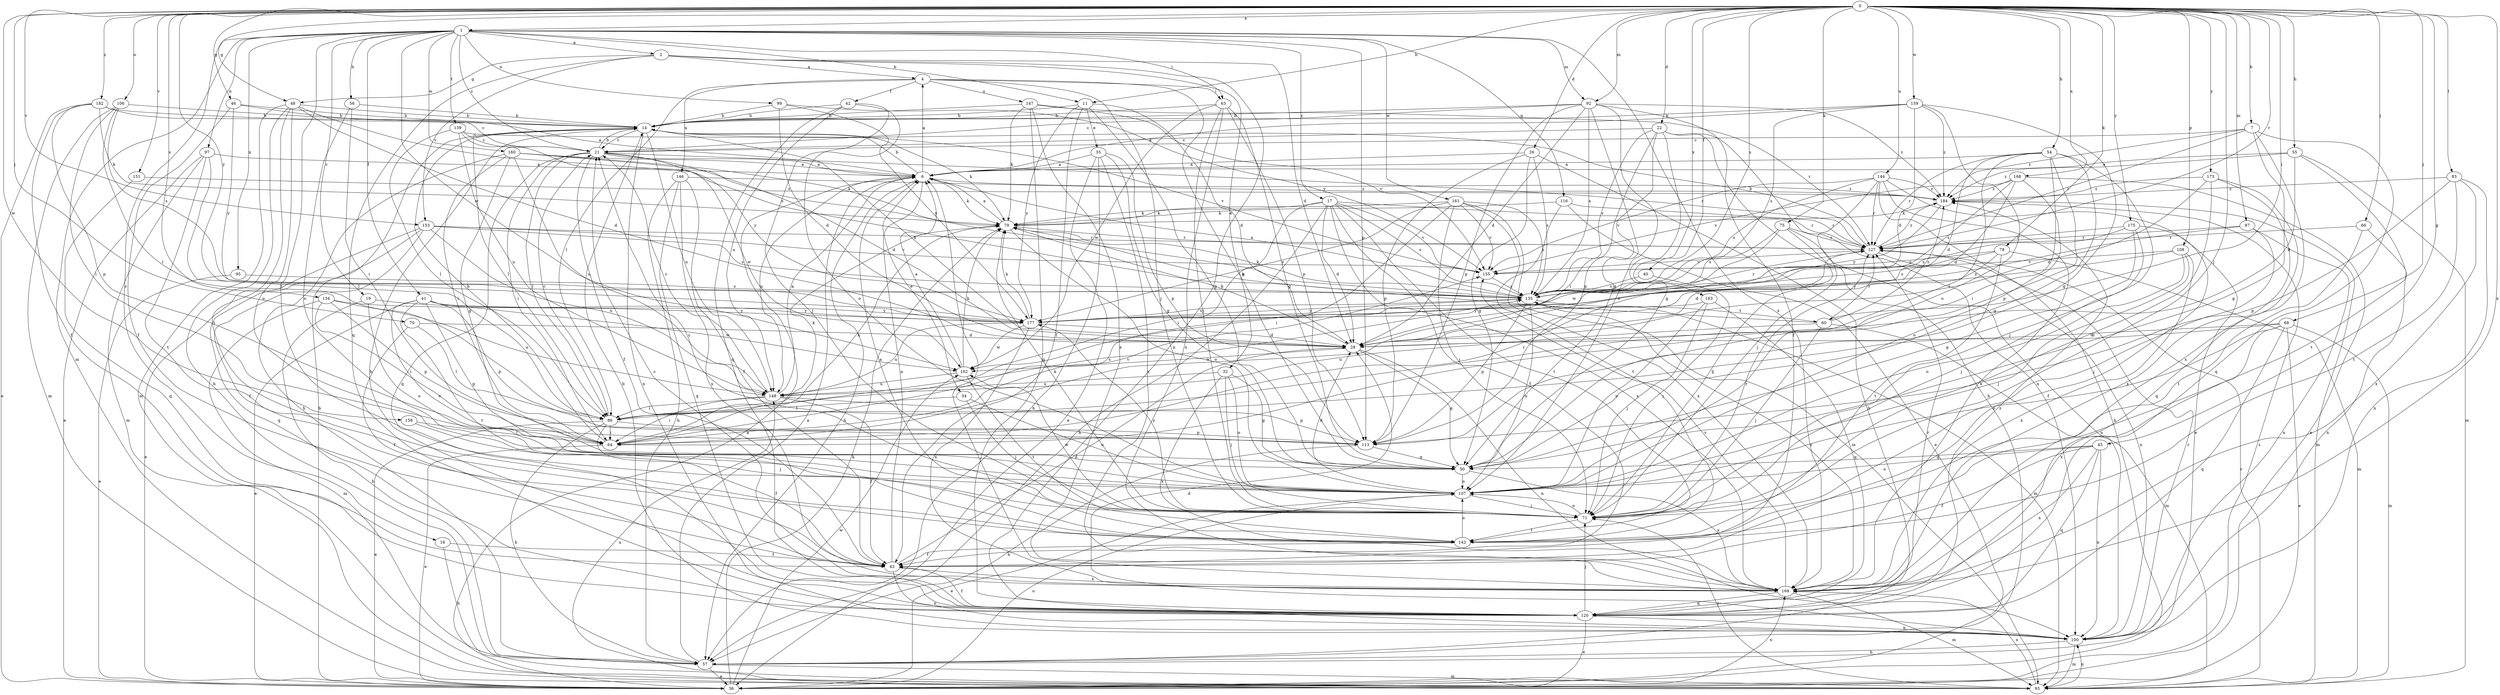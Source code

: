 strict digraph  {
0;
1;
2;
4;
6;
7;
11;
14;
16;
17;
19;
21;
22;
26;
28;
32;
34;
35;
36;
40;
41;
42;
43;
45;
46;
48;
50;
54;
55;
56;
57;
60;
63;
64;
66;
68;
70;
71;
75;
78;
79;
83;
86;
87;
92;
93;
95;
97;
99;
100;
106;
107;
108;
113;
116;
120;
127;
134;
135;
139;
142;
144;
146;
147;
148;
151;
153;
155;
158;
159;
160;
161;
162;
163;
168;
169;
173;
175;
177;
182;
184;
0 -> 1  [label=a];
0 -> 7  [label=b];
0 -> 11  [label=b];
0 -> 22  [label=d];
0 -> 26  [label=d];
0 -> 40  [label=f];
0 -> 45  [label=g];
0 -> 46  [label=g];
0 -> 48  [label=g];
0 -> 54  [label=h];
0 -> 55  [label=h];
0 -> 60  [label=i];
0 -> 66  [label=j];
0 -> 68  [label=j];
0 -> 70  [label=j];
0 -> 71  [label=j];
0 -> 75  [label=k];
0 -> 78  [label=k];
0 -> 83  [label=l];
0 -> 87  [label=m];
0 -> 92  [label=m];
0 -> 106  [label=o];
0 -> 108  [label=p];
0 -> 127  [label=r];
0 -> 134  [label=s];
0 -> 135  [label=s];
0 -> 144  [label=u];
0 -> 151  [label=v];
0 -> 153  [label=v];
0 -> 158  [label=w];
0 -> 159  [label=w];
0 -> 163  [label=x];
0 -> 168  [label=x];
0 -> 169  [label=x];
0 -> 173  [label=y];
0 -> 175  [label=y];
0 -> 177  [label=y];
0 -> 182  [label=z];
1 -> 2  [label=a];
1 -> 11  [label=b];
1 -> 16  [label=c];
1 -> 17  [label=c];
1 -> 19  [label=c];
1 -> 21  [label=c];
1 -> 41  [label=f];
1 -> 56  [label=h];
1 -> 63  [label=i];
1 -> 92  [label=m];
1 -> 93  [label=m];
1 -> 95  [label=n];
1 -> 97  [label=n];
1 -> 99  [label=n];
1 -> 113  [label=p];
1 -> 116  [label=q];
1 -> 139  [label=t];
1 -> 142  [label=t];
1 -> 160  [label=w];
1 -> 161  [label=w];
1 -> 162  [label=w];
1 -> 169  [label=x];
2 -> 4  [label=a];
2 -> 28  [label=d];
2 -> 32  [label=e];
2 -> 48  [label=g];
2 -> 100  [label=n];
2 -> 120  [label=q];
2 -> 153  [label=v];
4 -> 42  [label=f];
4 -> 50  [label=g];
4 -> 63  [label=i];
4 -> 71  [label=j];
4 -> 86  [label=l];
4 -> 146  [label=u];
4 -> 147  [label=u];
6 -> 4  [label=a];
6 -> 14  [label=b];
6 -> 34  [label=e];
6 -> 57  [label=h];
6 -> 79  [label=k];
6 -> 148  [label=u];
6 -> 184  [label=z];
7 -> 21  [label=c];
7 -> 50  [label=g];
7 -> 120  [label=q];
7 -> 127  [label=r];
7 -> 169  [label=x];
7 -> 184  [label=z];
11 -> 14  [label=b];
11 -> 28  [label=d];
11 -> 35  [label=e];
11 -> 43  [label=f];
11 -> 50  [label=g];
11 -> 177  [label=y];
14 -> 21  [label=c];
14 -> 79  [label=k];
14 -> 86  [label=l];
14 -> 100  [label=n];
14 -> 148  [label=u];
16 -> 43  [label=f];
16 -> 57  [label=h];
17 -> 28  [label=d];
17 -> 43  [label=f];
17 -> 57  [label=h];
17 -> 64  [label=i];
17 -> 79  [label=k];
17 -> 127  [label=r];
17 -> 135  [label=s];
17 -> 142  [label=t];
17 -> 155  [label=v];
17 -> 169  [label=x];
19 -> 57  [label=h];
19 -> 107  [label=o];
19 -> 177  [label=y];
21 -> 6  [label=a];
21 -> 14  [label=b];
21 -> 28  [label=d];
21 -> 43  [label=f];
21 -> 64  [label=i];
21 -> 86  [label=l];
21 -> 120  [label=q];
21 -> 127  [label=r];
21 -> 162  [label=w];
22 -> 21  [label=c];
22 -> 50  [label=g];
22 -> 57  [label=h];
22 -> 64  [label=i];
22 -> 100  [label=n];
22 -> 113  [label=p];
22 -> 135  [label=s];
26 -> 6  [label=a];
26 -> 50  [label=g];
26 -> 57  [label=h];
26 -> 113  [label=p];
26 -> 135  [label=s];
28 -> 14  [label=b];
28 -> 50  [label=g];
28 -> 79  [label=k];
28 -> 100  [label=n];
28 -> 162  [label=w];
32 -> 50  [label=g];
32 -> 71  [label=j];
32 -> 107  [label=o];
32 -> 148  [label=u];
32 -> 169  [label=x];
34 -> 71  [label=j];
34 -> 86  [label=l];
34 -> 107  [label=o];
35 -> 6  [label=a];
35 -> 36  [label=e];
35 -> 50  [label=g];
35 -> 57  [label=h];
35 -> 113  [label=p];
35 -> 169  [label=x];
36 -> 6  [label=a];
36 -> 14  [label=b];
36 -> 79  [label=k];
36 -> 107  [label=o];
36 -> 162  [label=w];
36 -> 169  [label=x];
36 -> 184  [label=z];
40 -> 71  [label=j];
40 -> 135  [label=s];
41 -> 36  [label=e];
41 -> 50  [label=g];
41 -> 107  [label=o];
41 -> 113  [label=p];
41 -> 142  [label=t];
41 -> 162  [label=w];
41 -> 177  [label=y];
42 -> 14  [label=b];
42 -> 71  [label=j];
42 -> 107  [label=o];
42 -> 120  [label=q];
42 -> 148  [label=u];
43 -> 6  [label=a];
43 -> 28  [label=d];
43 -> 100  [label=n];
43 -> 169  [label=x];
45 -> 43  [label=f];
45 -> 50  [label=g];
45 -> 100  [label=n];
45 -> 107  [label=o];
45 -> 120  [label=q];
45 -> 169  [label=x];
46 -> 6  [label=a];
46 -> 14  [label=b];
46 -> 43  [label=f];
46 -> 177  [label=y];
48 -> 14  [label=b];
48 -> 28  [label=d];
48 -> 57  [label=h];
48 -> 93  [label=m];
48 -> 107  [label=o];
48 -> 135  [label=s];
48 -> 142  [label=t];
50 -> 107  [label=o];
50 -> 169  [label=x];
54 -> 6  [label=a];
54 -> 28  [label=d];
54 -> 50  [label=g];
54 -> 64  [label=i];
54 -> 71  [label=j];
54 -> 86  [label=l];
54 -> 113  [label=p];
54 -> 127  [label=r];
55 -> 6  [label=a];
55 -> 28  [label=d];
55 -> 93  [label=m];
55 -> 142  [label=t];
55 -> 184  [label=z];
56 -> 14  [label=b];
56 -> 64  [label=i];
56 -> 107  [label=o];
57 -> 6  [label=a];
57 -> 36  [label=e];
57 -> 93  [label=m];
60 -> 71  [label=j];
60 -> 79  [label=k];
60 -> 93  [label=m];
60 -> 127  [label=r];
60 -> 148  [label=u];
60 -> 184  [label=z];
63 -> 14  [label=b];
63 -> 50  [label=g];
63 -> 71  [label=j];
63 -> 113  [label=p];
63 -> 162  [label=w];
63 -> 169  [label=x];
64 -> 14  [label=b];
64 -> 36  [label=e];
64 -> 79  [label=k];
64 -> 127  [label=r];
64 -> 155  [label=v];
66 -> 100  [label=n];
66 -> 127  [label=r];
66 -> 142  [label=t];
68 -> 28  [label=d];
68 -> 36  [label=e];
68 -> 86  [label=l];
68 -> 93  [label=m];
68 -> 107  [label=o];
68 -> 120  [label=q];
68 -> 169  [label=x];
70 -> 28  [label=d];
70 -> 43  [label=f];
70 -> 86  [label=l];
71 -> 21  [label=c];
71 -> 79  [label=k];
71 -> 107  [label=o];
71 -> 127  [label=r];
71 -> 142  [label=t];
71 -> 162  [label=w];
71 -> 177  [label=y];
75 -> 71  [label=j];
75 -> 100  [label=n];
75 -> 127  [label=r];
75 -> 135  [label=s];
75 -> 162  [label=w];
78 -> 28  [label=d];
78 -> 93  [label=m];
78 -> 135  [label=s];
78 -> 142  [label=t];
78 -> 155  [label=v];
79 -> 6  [label=a];
79 -> 107  [label=o];
79 -> 127  [label=r];
83 -> 100  [label=n];
83 -> 113  [label=p];
83 -> 142  [label=t];
83 -> 169  [label=x];
83 -> 184  [label=z];
86 -> 21  [label=c];
86 -> 36  [label=e];
86 -> 43  [label=f];
86 -> 57  [label=h];
86 -> 64  [label=i];
86 -> 79  [label=k];
86 -> 113  [label=p];
86 -> 135  [label=s];
87 -> 71  [label=j];
87 -> 100  [label=n];
87 -> 127  [label=r];
87 -> 177  [label=y];
92 -> 14  [label=b];
92 -> 21  [label=c];
92 -> 28  [label=d];
92 -> 43  [label=f];
92 -> 50  [label=g];
92 -> 107  [label=o];
92 -> 113  [label=p];
92 -> 135  [label=s];
92 -> 184  [label=z];
93 -> 71  [label=j];
93 -> 100  [label=n];
93 -> 127  [label=r];
93 -> 148  [label=u];
93 -> 169  [label=x];
95 -> 36  [label=e];
95 -> 135  [label=s];
97 -> 6  [label=a];
97 -> 36  [label=e];
97 -> 86  [label=l];
97 -> 93  [label=m];
97 -> 142  [label=t];
99 -> 14  [label=b];
99 -> 28  [label=d];
99 -> 155  [label=v];
99 -> 177  [label=y];
100 -> 14  [label=b];
100 -> 28  [label=d];
100 -> 57  [label=h];
100 -> 93  [label=m];
100 -> 127  [label=r];
106 -> 14  [label=b];
106 -> 64  [label=i];
106 -> 86  [label=l];
106 -> 93  [label=m];
106 -> 135  [label=s];
107 -> 28  [label=d];
107 -> 36  [label=e];
107 -> 71  [label=j];
108 -> 71  [label=j];
108 -> 107  [label=o];
108 -> 155  [label=v];
108 -> 169  [label=x];
108 -> 177  [label=y];
113 -> 50  [label=g];
113 -> 57  [label=h];
116 -> 36  [label=e];
116 -> 79  [label=k];
116 -> 127  [label=r];
116 -> 142  [label=t];
120 -> 14  [label=b];
120 -> 36  [label=e];
120 -> 43  [label=f];
120 -> 71  [label=j];
120 -> 100  [label=n];
120 -> 127  [label=r];
120 -> 184  [label=z];
127 -> 14  [label=b];
127 -> 100  [label=n];
127 -> 155  [label=v];
127 -> 184  [label=z];
134 -> 64  [label=i];
134 -> 93  [label=m];
134 -> 113  [label=p];
134 -> 148  [label=u];
134 -> 177  [label=y];
135 -> 6  [label=a];
135 -> 79  [label=k];
135 -> 93  [label=m];
135 -> 107  [label=o];
135 -> 113  [label=p];
135 -> 127  [label=r];
135 -> 177  [label=y];
135 -> 60  [label=t];
139 -> 21  [label=c];
139 -> 86  [label=l];
139 -> 148  [label=u];
139 -> 155  [label=v];
139 -> 177  [label=y];
142 -> 6  [label=a];
142 -> 43  [label=f];
142 -> 107  [label=o];
144 -> 36  [label=e];
144 -> 57  [label=h];
144 -> 71  [label=j];
144 -> 127  [label=r];
144 -> 135  [label=s];
144 -> 155  [label=v];
144 -> 169  [label=x];
144 -> 184  [label=z];
146 -> 43  [label=f];
146 -> 57  [label=h];
146 -> 120  [label=q];
146 -> 169  [label=x];
146 -> 184  [label=z];
147 -> 14  [label=b];
147 -> 79  [label=k];
147 -> 120  [label=q];
147 -> 127  [label=r];
147 -> 155  [label=v];
147 -> 169  [label=x];
148 -> 6  [label=a];
148 -> 21  [label=c];
148 -> 43  [label=f];
148 -> 64  [label=i];
148 -> 86  [label=l];
148 -> 113  [label=p];
151 -> 120  [label=q];
151 -> 184  [label=z];
153 -> 36  [label=e];
153 -> 43  [label=f];
153 -> 120  [label=q];
153 -> 127  [label=r];
153 -> 135  [label=s];
153 -> 148  [label=u];
153 -> 155  [label=v];
155 -> 135  [label=s];
158 -> 64  [label=i];
158 -> 71  [label=j];
159 -> 6  [label=a];
159 -> 14  [label=b];
159 -> 28  [label=d];
159 -> 50  [label=g];
159 -> 107  [label=o];
159 -> 135  [label=s];
159 -> 184  [label=z];
160 -> 6  [label=a];
160 -> 50  [label=g];
160 -> 57  [label=h];
160 -> 64  [label=i];
160 -> 79  [label=k];
160 -> 135  [label=s];
160 -> 148  [label=u];
161 -> 64  [label=i];
161 -> 71  [label=j];
161 -> 79  [label=k];
161 -> 93  [label=m];
161 -> 135  [label=s];
161 -> 155  [label=v];
161 -> 169  [label=x];
161 -> 177  [label=y];
162 -> 6  [label=a];
162 -> 79  [label=k];
162 -> 142  [label=t];
162 -> 148  [label=u];
163 -> 71  [label=j];
163 -> 107  [label=o];
163 -> 120  [label=q];
163 -> 177  [label=y];
168 -> 28  [label=d];
168 -> 36  [label=e];
168 -> 107  [label=o];
168 -> 135  [label=s];
168 -> 155  [label=v];
168 -> 184  [label=z];
169 -> 6  [label=a];
169 -> 21  [label=c];
169 -> 93  [label=m];
169 -> 120  [label=q];
169 -> 135  [label=s];
169 -> 155  [label=v];
173 -> 28  [label=d];
173 -> 107  [label=o];
173 -> 120  [label=q];
173 -> 169  [label=x];
173 -> 184  [label=z];
175 -> 43  [label=f];
175 -> 50  [label=g];
175 -> 71  [label=j];
175 -> 127  [label=r];
175 -> 135  [label=s];
177 -> 28  [label=d];
177 -> 79  [label=k];
177 -> 135  [label=s];
177 -> 148  [label=u];
177 -> 162  [label=w];
177 -> 169  [label=x];
182 -> 14  [label=b];
182 -> 21  [label=c];
182 -> 36  [label=e];
182 -> 43  [label=f];
182 -> 79  [label=k];
182 -> 113  [label=p];
184 -> 79  [label=k];
184 -> 93  [label=m];
184 -> 177  [label=y];
}

